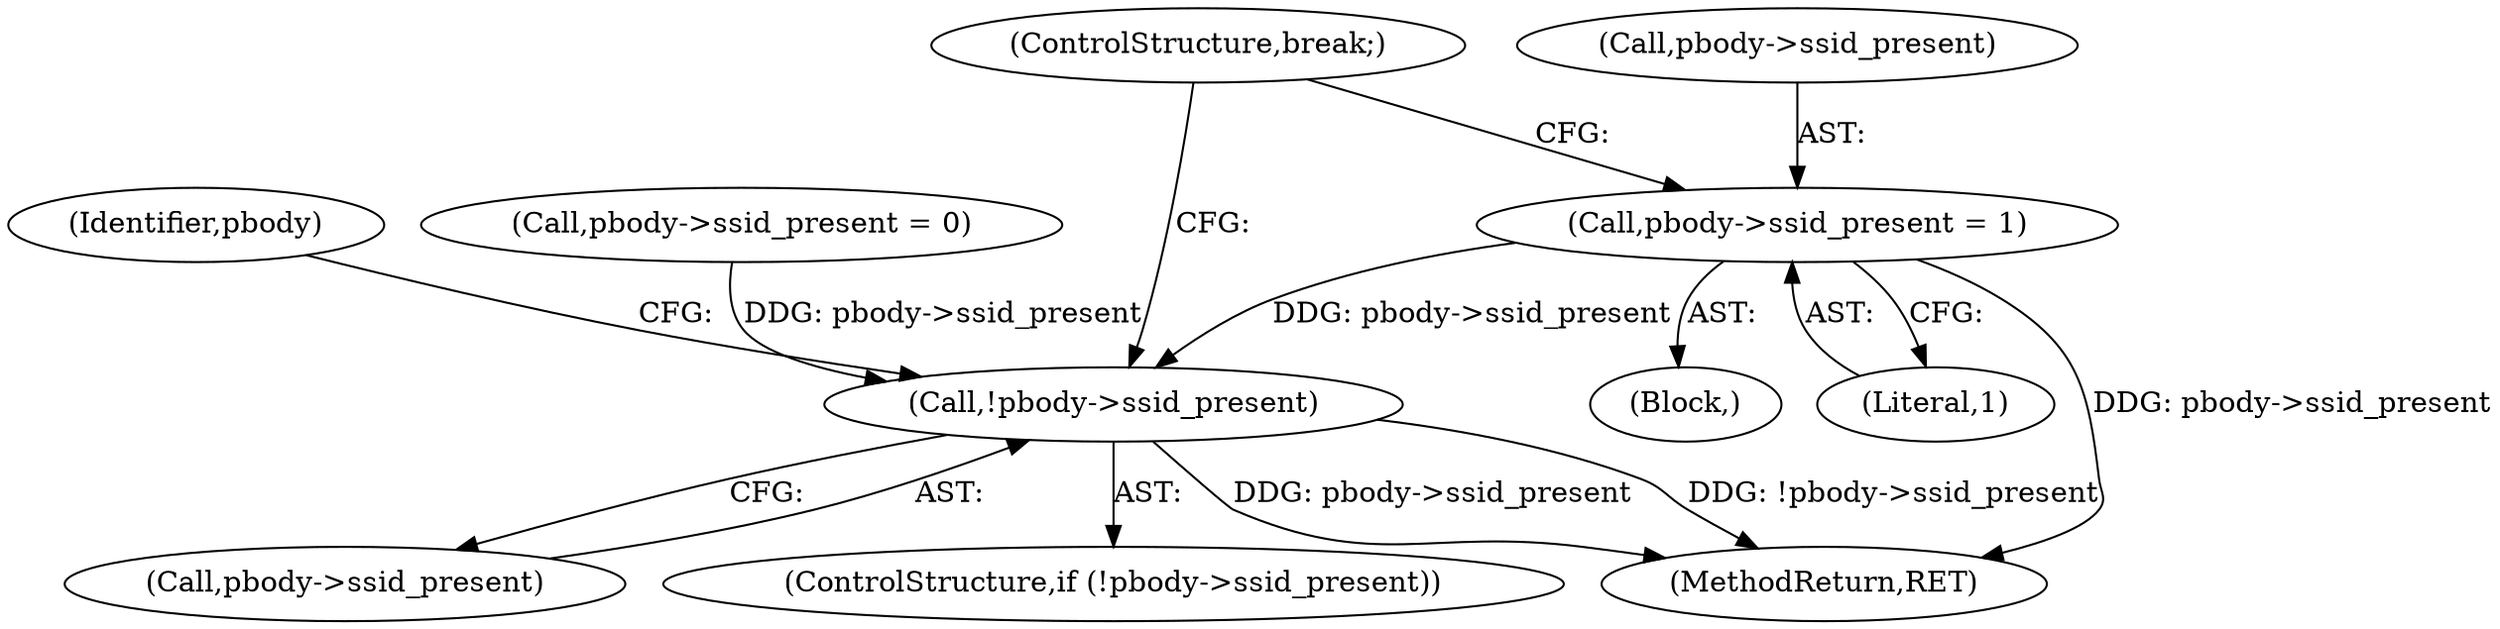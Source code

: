digraph "0_tcpdump_99798bd9a41bd3d03fdc1e949810a38967f20ed3@pointer" {
"1000304" [label="(Call,pbody->ssid_present = 1)"];
"1000294" [label="(Call,!pbody->ssid_present)"];
"1000301" [label="(Identifier,pbody)"];
"1000766" [label="(MethodReturn,RET)"];
"1000129" [label="(Call,pbody->ssid_present = 0)"];
"1000304" [label="(Call,pbody->ssid_present = 1)"];
"1000295" [label="(Call,pbody->ssid_present)"];
"1000293" [label="(ControlStructure,if (!pbody->ssid_present))"];
"1000294" [label="(Call,!pbody->ssid_present)"];
"1000308" [label="(Literal,1)"];
"1000298" [label="(Block,)"];
"1000309" [label="(ControlStructure,break;)"];
"1000305" [label="(Call,pbody->ssid_present)"];
"1000304" -> "1000298"  [label="AST: "];
"1000304" -> "1000308"  [label="CFG: "];
"1000305" -> "1000304"  [label="AST: "];
"1000308" -> "1000304"  [label="AST: "];
"1000309" -> "1000304"  [label="CFG: "];
"1000304" -> "1000766"  [label="DDG: pbody->ssid_present"];
"1000304" -> "1000294"  [label="DDG: pbody->ssid_present"];
"1000294" -> "1000293"  [label="AST: "];
"1000294" -> "1000295"  [label="CFG: "];
"1000295" -> "1000294"  [label="AST: "];
"1000301" -> "1000294"  [label="CFG: "];
"1000309" -> "1000294"  [label="CFG: "];
"1000294" -> "1000766"  [label="DDG: !pbody->ssid_present"];
"1000294" -> "1000766"  [label="DDG: pbody->ssid_present"];
"1000129" -> "1000294"  [label="DDG: pbody->ssid_present"];
}
